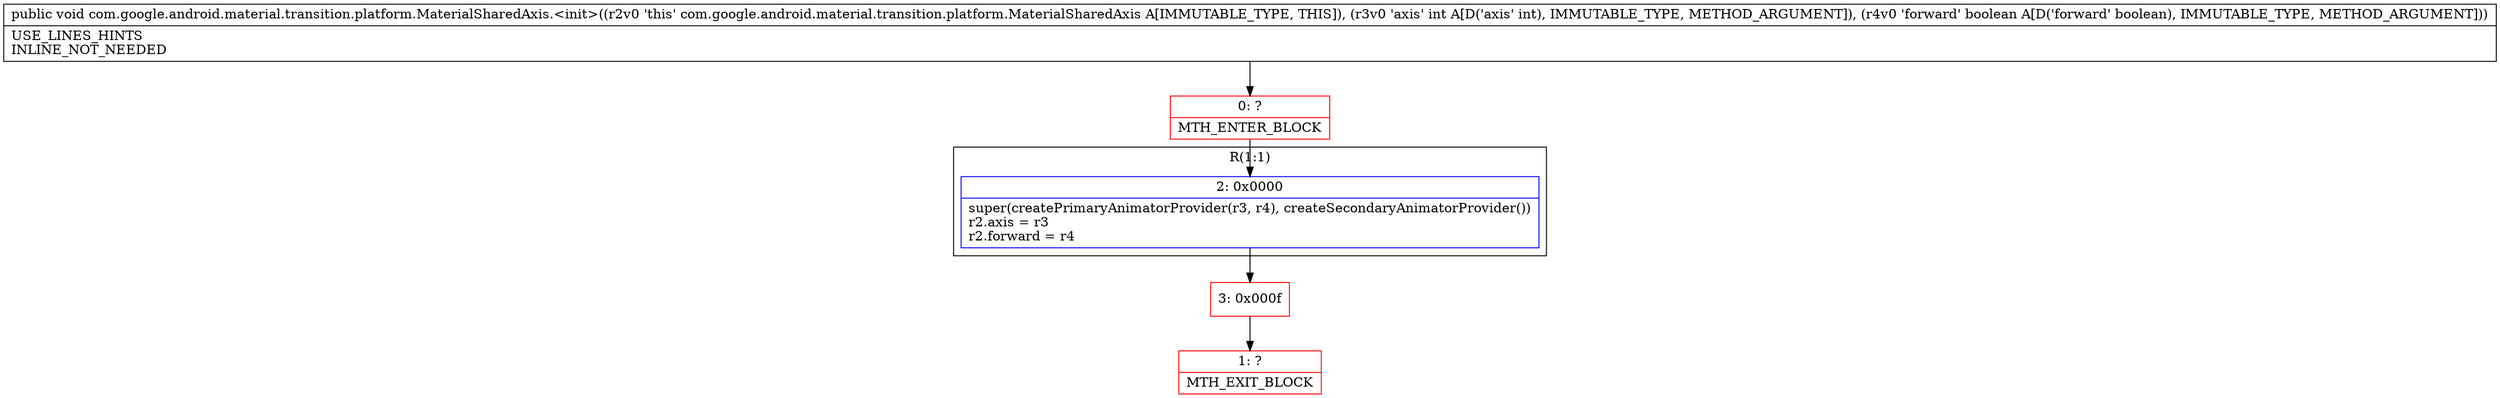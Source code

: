 digraph "CFG forcom.google.android.material.transition.platform.MaterialSharedAxis.\<init\>(IZ)V" {
subgraph cluster_Region_650858981 {
label = "R(1:1)";
node [shape=record,color=blue];
Node_2 [shape=record,label="{2\:\ 0x0000|super(createPrimaryAnimatorProvider(r3, r4), createSecondaryAnimatorProvider())\lr2.axis = r3\lr2.forward = r4\l}"];
}
Node_0 [shape=record,color=red,label="{0\:\ ?|MTH_ENTER_BLOCK\l}"];
Node_3 [shape=record,color=red,label="{3\:\ 0x000f}"];
Node_1 [shape=record,color=red,label="{1\:\ ?|MTH_EXIT_BLOCK\l}"];
MethodNode[shape=record,label="{public void com.google.android.material.transition.platform.MaterialSharedAxis.\<init\>((r2v0 'this' com.google.android.material.transition.platform.MaterialSharedAxis A[IMMUTABLE_TYPE, THIS]), (r3v0 'axis' int A[D('axis' int), IMMUTABLE_TYPE, METHOD_ARGUMENT]), (r4v0 'forward' boolean A[D('forward' boolean), IMMUTABLE_TYPE, METHOD_ARGUMENT]))  | USE_LINES_HINTS\lINLINE_NOT_NEEDED\l}"];
MethodNode -> Node_0;Node_2 -> Node_3;
Node_0 -> Node_2;
Node_3 -> Node_1;
}

